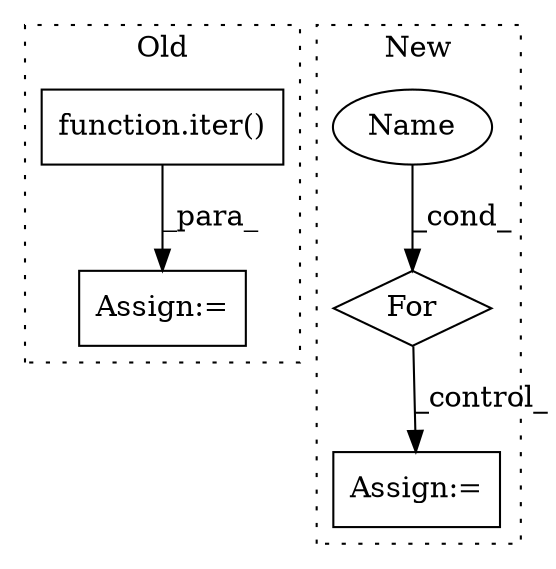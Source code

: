 digraph G {
subgraph cluster0 {
1 [label="function.iter()" a="75" s="17739,17755" l="5,1" shape="box"];
5 [label="Assign:=" a="68" s="17736" l="3" shape="box"];
label = "Old";
style="dotted";
}
subgraph cluster1 {
2 [label="For" a="107" s="19616,19659" l="4,15" shape="diamond"];
3 [label="Assign:=" a="68" s="20146" l="3" shape="box"];
4 [label="Name" a="87" s="19620" l="1" shape="ellipse"];
label = "New";
style="dotted";
}
1 -> 5 [label="_para_"];
2 -> 3 [label="_control_"];
4 -> 2 [label="_cond_"];
}